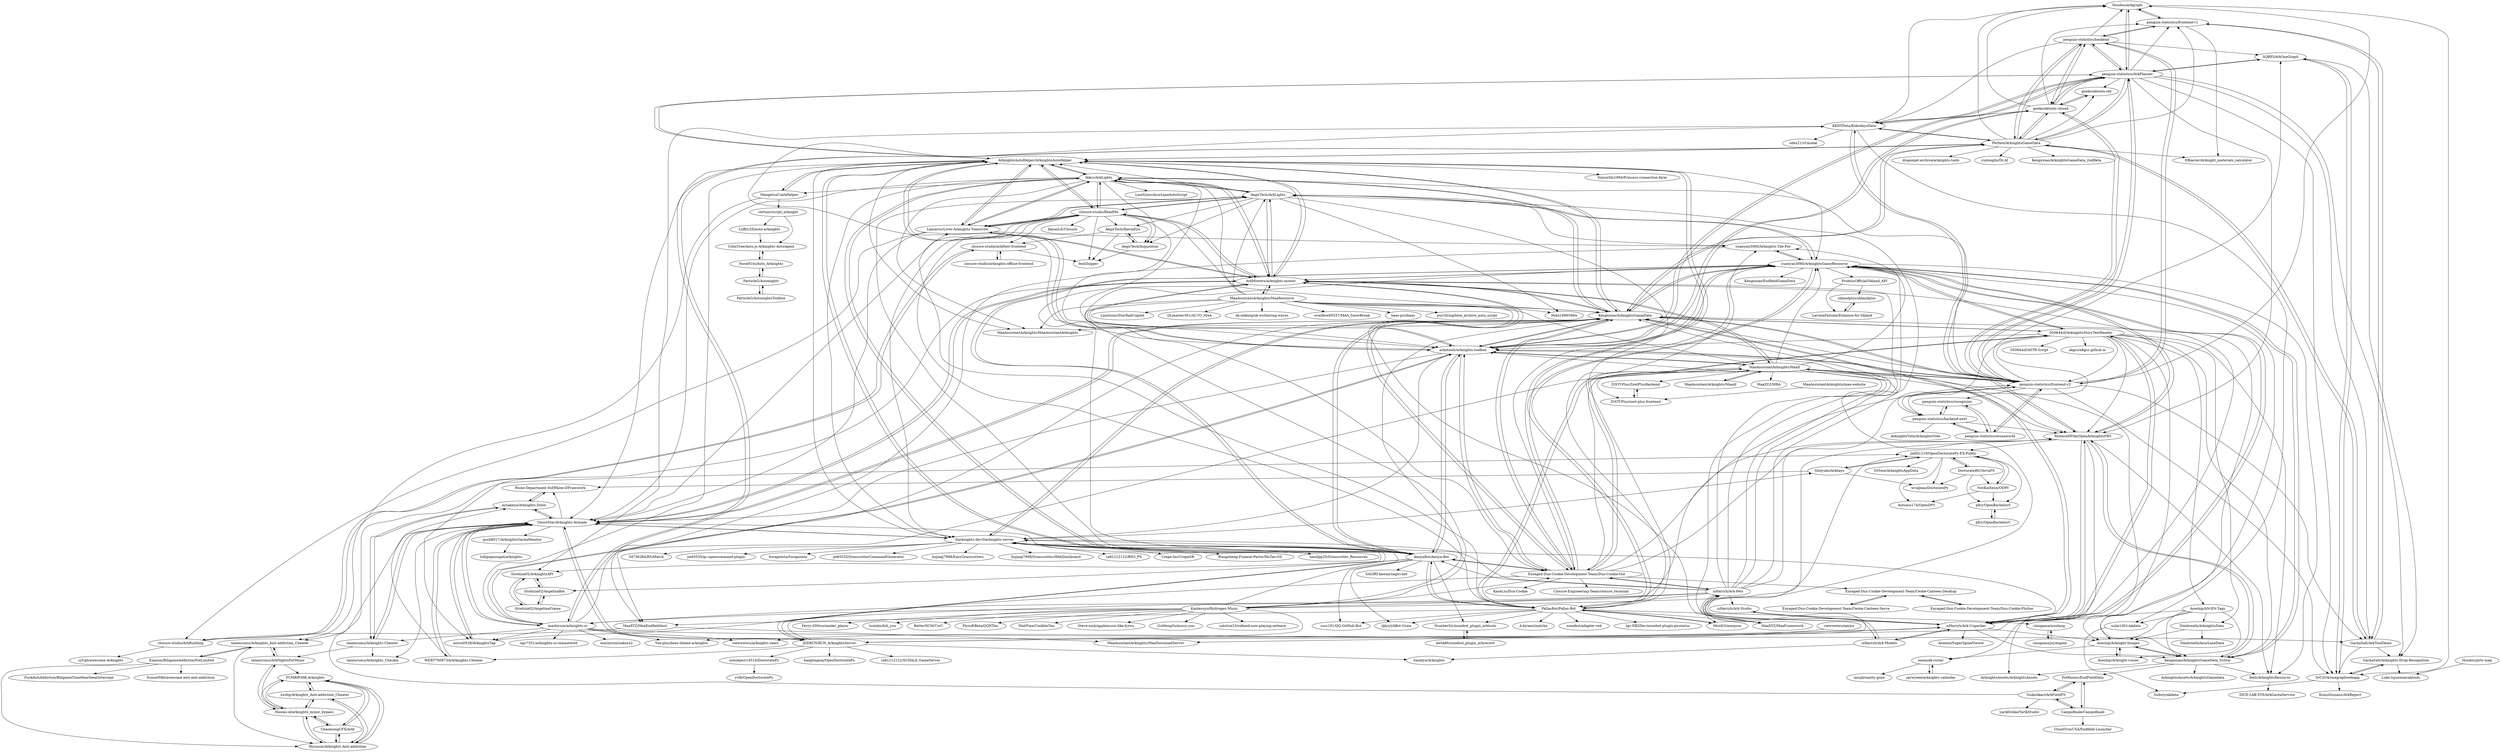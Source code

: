 digraph G {
"Houdou/arkgraph" -> "penguin-statistics/frontend-v1"
"Houdou/arkgraph" -> "penguin-statistics/ArkPlanner"
"Houdou/arkgraph" -> "SrC2O4/onegraphwebapp"
"tkkcc/ArkLights" -> "AegirTech/ArkLights"
"tkkcc/ArkLights" -> "closure-studio/ReadMe"
"tkkcc/ArkLights" -> "ArknightsAutoHelper/ArknightsAutoHelper"
"tkkcc/ArkLights" -> "Lancarus/Liver-Arknights-Tomorrow"
"tkkcc/ArkLights" -> "MaaAssistantArknights/MaaAssistantArknights" ["e"=1]
"tkkcc/ArkLights" -> "ArkMowers/arknights-mower"
"tkkcc/ArkLights" -> "AmiyaBot/Amiya-Bot"
"tkkcc/ArkLights" -> "GhostStar/Arknights-Armada"
"tkkcc/ArkLights" -> "Kengxxiao/ArknightsGameData"
"tkkcc/ArkLights" -> "AegirTech/Inquisition"
"tkkcc/ArkLights" -> "Darknights-dev/Darknights-server"
"tkkcc/ArkLights" -> "arkntools/arknights-toolbox"
"tkkcc/ArkLights" -> "yuanyan3060/ArknightsGameResource"
"tkkcc/ArkLights" -> "LmeSzinc/AzurLaneAutoScript" ["e"=1]
"tkkcc/ArkLights" -> "MangetsuC/arkHelper"
"guch8017/ArknightsGachaMonitor" -> "lollipopnougat/arknights"
"ArknightsAutoHelper/ArknightsAutoHelper" -> "arkntools/arknights-toolbox"
"ArknightsAutoHelper/ArknightsAutoHelper" -> "Kengxxiao/ArknightsGameData"
"ArknightsAutoHelper/ArknightsAutoHelper" -> "tkkcc/ArkLights"
"ArknightsAutoHelper/ArknightsAutoHelper" -> "ArkMowers/arknights-mower"
"ArknightsAutoHelper/ArknightsAutoHelper" -> "MangetsuC/arkHelper"
"ArknightsAutoHelper/ArknightsAutoHelper" -> "AmiyaBot/Amiya-Bot"
"ArknightsAutoHelper/ArknightsAutoHelper" -> "MaaAssistantArknights/MaaAssistantArknights" ["e"=1]
"ArknightsAutoHelper/ArknightsAutoHelper" -> "Perfare/ArknightsGameData"
"ArknightsAutoHelper/ArknightsAutoHelper" -> "Enraged-Dun-Cookie-Development-Team/Dun-Cookie-Vue"
"ArknightsAutoHelper/ArknightsAutoHelper" -> "penguin-statistics/ArkPlanner"
"ArknightsAutoHelper/ArknightsAutoHelper" -> "GhostStar/Arknights-Armada"
"ArknightsAutoHelper/ArknightsAutoHelper" -> "SimonShi1994/Princess-connection-farm" ["e"=1]
"ArknightsAutoHelper/ArknightsAutoHelper" -> "closure-studio/ReadMe"
"ArknightsAutoHelper/ArknightsAutoHelper" -> "Lancarus/Liver-Arknights-Tomorrow"
"ArknightsAutoHelper/ArknightsAutoHelper" -> "Darknights-dev/Darknights-server"
"Aceship/AN-EN-Tags" -> "Aceship/Arknight-Images"
"Aceship/AN-EN-Tags" -> "Kengxxiao/ArknightsGameData_YoStar"
"Aceship/AN-EN-Tags" -> "Dimbreath/ArknightsData"
"Aceship/AN-EN-Tags" -> "Aceship/Arknight-voices"
"Aceship/AN-EN-Tags" -> "neeia/ak-roster"
"Aceship/AN-EN-Tags" -> "xulai1001/akdata"
"arkntools/arknights-toolbox" -> "ArknightsAutoHelper/ArknightsAutoHelper"
"arkntools/arknights-toolbox" -> "Kengxxiao/ArknightsGameData"
"arkntools/arknights-toolbox" -> "yuanyan3060/ArknightsGameResource"
"arkntools/arknights-toolbox" -> "penguin-statistics/frontend-v2"
"arkntools/arknights-toolbox" -> "penguin-statistics/ArkPlanner"
"arkntools/arknights-toolbox" -> "mashirozx/arknights-ui"
"arkntools/arknights-toolbox" -> "MooncellWiki/OpenArknightsFBS"
"arkntools/arknights-toolbox" -> "AmiyaBot/Amiya-Bot"
"arkntools/arknights-toolbox" -> "ArkMowers/arknights-mower"
"arkntools/arknights-toolbox" -> "MaaAssistantArknights/MaaX"
"arkntools/arknights-toolbox" -> "gneko/aktools-closed"
"arkntools/arknights-toolbox" -> "Darknights-dev/Darknights-server"
"arkntools/arknights-toolbox" -> "KKDYData/KokodayoData"
"arkntools/arknights-toolbox" -> "GhostStar/Arknights-Armada"
"arkntools/arknights-toolbox" -> "Enraged-Dun-Cookie-Development-Team/Dun-Cookie-Vue"
"penguin-statistics/frontend-v2" -> "penguin-statistics/backend"
"penguin-statistics/frontend-v2" -> "penguin-statistics/backend-next"
"penguin-statistics/frontend-v2" -> "penguin-statistics/ecmaworld"
"penguin-statistics/frontend-v2" -> "penguin-statistics/recognizer"
"penguin-statistics/frontend-v2" -> "penguin-statistics/ArkPlanner"
"penguin-statistics/frontend-v2" -> "arkntools/arknights-toolbox"
"penguin-statistics/frontend-v2" -> "gneko/aktools-closed"
"penguin-statistics/frontend-v2" -> "KKDYData/KokodayoData"
"penguin-statistics/frontend-v2" -> "SQRPI/ArkOneGraph"
"penguin-statistics/frontend-v2" -> "SrC2O4/onegraphwebapp"
"penguin-statistics/frontend-v2" -> "MaaAssistantArknights/MaaX"
"penguin-statistics/frontend-v2" -> "Houdou/arkgraph"
"penguin-statistics/frontend-v2" -> "Kengxxiao/ArknightsGameData"
"penguin-statistics/frontend-v2" -> "ArknightsAutoHelper/ArknightsAutoHelper"
"penguin-statistics/frontend-v2" -> "GachaSalt/ArkToolDemo"
"mashirozx/arknights-ui" -> "ngc7331/arknights-ui-remastered"
"mashirozx/arknights-ui" -> "arkntools/arknights-toolbox"
"mashirozx/arknights-ui" -> "Yue-plus/hexo-theme-arknights" ["e"=1]
"mashirozx/arknights-ui" -> "GhostStar/Arknights-Armada"
"mashirozx/arknights-ui" -> "Perfare/ArknightsGameData"
"mashirozx/arknights-ui" -> "viewweiwu/arknights-react"
"mashirozx/arknights-ui" -> "ArknightsAutoHelper/ArknightsAutoHelper"
"mashirozx/arknights-ui" -> "Kengxxiao/ArknightsGameData"
"mashirozx/arknights-ui" -> "GachaSalt/ArkToolDemo"
"mashirozx/arknights-ui" -> "tanenrumu/Arknights-Cheater"
"mashirozx/arknights-ui" -> "aistra0528/ArknightsTap"
"mashirozx/arknights-ui" -> "mashirozx/sakura2" ["e"=1]
"gneko/aktools-old" -> "gneko/aktools-closed"
"penguin-statistics/ArkPlanner" -> "gneko/aktools-closed"
"penguin-statistics/ArkPlanner" -> "SQRPI/ArkOneGraph"
"penguin-statistics/ArkPlanner" -> "Perfare/ArknightsGameData"
"penguin-statistics/ArkPlanner" -> "SrC2O4/onegraphwebapp"
"penguin-statistics/ArkPlanner" -> "GachaSalt/ArkToolDemo"
"penguin-statistics/ArkPlanner" -> "Houdou/arkgraph"
"penguin-statistics/ArkPlanner" -> "penguin-statistics/backend"
"penguin-statistics/ArkPlanner" -> "penguin-statistics/frontend-v1"
"penguin-statistics/ArkPlanner" -> "penguin-statistics/frontend-v2"
"penguin-statistics/ArkPlanner" -> "KKDYData/KokodayoData"
"penguin-statistics/ArkPlanner" -> "arkntools/arknights-toolbox"
"penguin-statistics/ArkPlanner" -> "GachaSalt/Arknights-Drop-Recognition"
"penguin-statistics/ArkPlanner" -> "ArknightsAutoHelper/ArknightsAutoHelper"
"penguin-statistics/ArkPlanner" -> "MooncellWiki/OpenArknightsFBS"
"penguin-statistics/ArkPlanner" -> "gneko/aktools-old"
"ColinTree/Auto.js-Arknights-AutoAgent" -> "NoraH1to/Auto_Arknights"
"vertuer/script_arknight" -> "LuffyLSX/auto-arknights"
"vertuer/script_arknight" -> "ColinTree/Auto.js-Arknights-AutoAgent"
"Perfare/ArknightsGameData" -> "GachaSalt/ArkToolDemo"
"Perfare/ArknightsGameData" -> "penguin-statistics/ArkPlanner"
"Perfare/ArknightsGameData" -> "gneko/aktools-closed"
"Perfare/ArknightsGameData" -> "Kengxxiao/ArknightsGameData"
"Perfare/ArknightsGameData" -> "penguin-statistics/frontend-v1"
"Perfare/ArknightsGameData" -> "KKDYData/KokodayoData"
"Perfare/ArknightsGameData" -> "ArknightsAutoHelper/ArknightsAutoHelper"
"Perfare/ArknightsGameData" -> "penguin-statistics/backend"
"Perfare/ArknightsGameData" -> "gneko/aktools-old"
"Perfare/ArknightsGameData" -> "mashirozx/arknights-ui"
"Perfare/ArknightsGameData" -> "Kengxxiao/ArknightsGameData_2ndBeta"
"Perfare/ArknightsGameData" -> "Houdou/arkgraph"
"Perfare/ArknightsGameData" -> "dragonjet-archive/arknights-tools"
"Perfare/ArknightsGameData" -> "yudonglin/Dr.AI"
"Perfare/ArknightsGameData" -> "EBlaster/Arknight_materials_calculator"
"gneko/aktools-closed" -> "penguin-statistics/ArkPlanner"
"gneko/aktools-closed" -> "gneko/aktools-old"
"gneko/aktools-closed" -> "penguin-statistics/frontend-v1"
"gneko/aktools-closed" -> "penguin-statistics/backend"
"gneko/aktools-closed" -> "Perfare/ArknightsGameData"
"gneko/aktools-closed" -> "penguin-statistics/frontend-v2"
"gneko/aktools-closed" -> "Houdou/arkgraph"
"gneko/aktools-closed" -> "arkntools/arknights-toolbox"
"gneko/aktools-closed" -> "KKDYData/KokodayoData"
"penguin-statistics/frontend-v1" -> "penguin-statistics/backend"
"penguin-statistics/frontend-v1" -> "Houdou/arkgraph"
"penguin-statistics/frontend-v1" -> "EBlaster/Arknight_materials_calculator"
"penguin-statistics/frontend-v1" -> "GachaSalt/ArkToolDemo"
"penguin-statistics/backend" -> "penguin-statistics/frontend-v2"
"penguin-statistics/backend" -> "penguin-statistics/frontend-v1"
"penguin-statistics/backend" -> "penguin-statistics/ArkPlanner"
"penguin-statistics/backend" -> "gneko/aktools-closed"
"penguin-statistics/backend" -> "Houdou/arkgraph"
"penguin-statistics/backend" -> "Perfare/ArknightsGameData"
"penguin-statistics/backend" -> "SQRPI/ArkOneGraph"
"penguin-statistics/backend" -> "KKDYData/KokodayoData"
"KKDYData/KokodayoData" -> "odex21/vf-modal"
"KKDYData/KokodayoData" -> "Houdou/arkgraph"
"KKDYData/KokodayoData" -> "penguin-statistics/ArkPlanner"
"KKDYData/KokodayoData" -> "Strelizia02/ArknightsAPI"
"KKDYData/KokodayoData" -> "xulai1001/akdata"
"KKDYData/KokodayoData" -> "Perfare/ArknightsGameData"
"KKDYData/KokodayoData" -> "penguin-statistics/frontend-v2"
"NoraH1to/Auto_Arknights" -> "ColinTree/Auto.js-Arknights-AutoAgent"
"NoraH1to/Auto_Arknights" -> "ParticleG/Autonights"
"GachaSalt/ArkToolDemo" -> "GachaSalt/Arknights-Drop-Recognition"
"GachaSalt/ArkToolDemo" -> "SrC2O4/onegraphwebapp"
"GachaSalt/ArkToolDemo" -> "penguin-statistics/frontend-v1"
"GachaSalt/ArkToolDemo" -> "Perfare/ArknightsGameData"
"Kengxxiao/ArknightsGameData" -> "yuanyan3060/ArknightsGameResource"
"Kengxxiao/ArknightsGameData" -> "ArknightsAutoHelper/ArknightsAutoHelper"
"Kengxxiao/ArknightsGameData" -> "MooncellWiki/OpenArknightsFBS"
"Kengxxiao/ArknightsGameData" -> "Darknights-dev/Darknights-server"
"Kengxxiao/ArknightsGameData" -> "isHarryh/Ark-Unpacker"
"Kengxxiao/ArknightsGameData" -> "arkntools/arknights-toolbox"
"Kengxxiao/ArknightsGameData" -> "Kengxxiao/ArknightsGameData_YoStar"
"Kengxxiao/ArknightsGameData" -> "AmiyaBot/Amiya-Bot"
"Kengxxiao/ArknightsGameData" -> "050644zf/ArknightsStoryTextReader"
"Kengxxiao/ArknightsGameData" -> "Perfare/ArknightsGameData"
"Kengxxiao/ArknightsGameData" -> "Enraged-Dun-Cookie-Development-Team/Dun-Cookie-Vue"
"Kengxxiao/ArknightsGameData" -> "GhostStar/Arknights-Armada"
"Kengxxiao/ArknightsGameData" -> "ArkMowers/arknights-mower"
"Kengxxiao/ArknightsGameData" -> "MaaAssistantArknights/MaaAssistantArknights" ["e"=1]
"Kengxxiao/ArknightsGameData" -> "tkkcc/ArkLights"
"050644zf/ArknightsStoryTextReader" -> "Kengxxiao/ArknightsGameData_YoStar"
"050644zf/ArknightsStoryTextReader" -> "Kengxxiao/ArknightsGameData"
"050644zf/ArknightsStoryTextReader" -> "yuanyan3060/ArknightsGameResource"
"050644zf/ArknightsStoryTextReader" -> "MooncellWiki/OpenArknightsFBS"
"050644zf/ArknightsStoryTextReader" -> "Aceship/Arknight-Images"
"050644zf/ArknightsStoryTextReader" -> "Enraged-Dun-Cookie-Development-Team/Dun-Cookie-Vue"
"050644zf/ArknightsStoryTextReader" -> "isHarryh/Ark-Unpacker"
"050644zf/ArknightsStoryTextReader" -> "050644zf/ASTR-Script"
"050644zf/ArknightsStoryTextReader" -> "Dimbreath/ArknightsData"
"050644zf/ArknightsStoryTextReader" -> "arkntools/arknights-toolbox"
"050644zf/ArknightsStoryTextReader" -> "Aceship/AN-EN-Tags"
"050644zf/ArknightsStoryTextReader" -> "penguin-statistics/backend-next"
"050644zf/ArknightsStoryTextReader" -> "akgcc/akgcc.github.io"
"050644zf/ArknightsStoryTextReader" -> "penguin-statistics/frontend-v2"
"050644zf/ArknightsStoryTextReader" -> "fexli/ArknightsResource"
"GhostStar/Arknights-Armada" -> "aynakeya/Arknights-Dolos"
"GhostStar/Arknights-Armada" -> "tanenrumu/Arknights-Cheater"
"GhostStar/Arknights-Armada" -> "Darknights-dev/Darknights-server"
"GhostStar/Arknights-Armada" -> "WERT760873A/Arknights-Cheater"
"GhostStar/Arknights-Armada" -> "JDDKCN/KCN_ArknightsServer"
"GhostStar/Arknights-Armada" -> "Rhine-Department-0xf/Rhine-DFramwork"
"GhostStar/Arknights-Armada" -> "Kengxxiao/ArknightsGameData"
"GhostStar/Arknights-Armada" -> "tanenrumu/Arknights_Anti-addiction_Cheater"
"GhostStar/Arknights-Armada" -> "guch8017/ArknightsGachaMonitor"
"GhostStar/Arknights-Armada" -> "tanenrumu/Arknights_Checkin"
"GhostStar/Arknights-Armada" -> "aistra0528/ArknightsTap"
"GhostStar/Arknights-Armada" -> "mashirozx/arknights-ui"
"GhostStar/Arknights-Armada" -> "ArkMowers/arknights-mower"
"MistEO/meojson" -> "PallasBot/Pallas-Bot"
"viewweiwu/amiya" -> "viewweiwu/arknights-react"
"Lancarus/Liver-Arknights-Tomorrow" -> "tkkcc/ArkLights"
"Lancarus/Liver-Arknights-Tomorrow" -> "ArkMowers/arknights-mower"
"Lancarus/Liver-Arknights-Tomorrow" -> "AegirTech/ArkLights"
"Lancarus/Liver-Arknights-Tomorrow" -> "closure-studio/ArkBuilding"
"Lancarus/Liver-Arknights-Tomorrow" -> "closure-studio/ReadMe"
"Lancarus/Liver-Arknights-Tomorrow" -> "yuanyan3060/Arknights-Tile-Pos"
"Lancarus/Liver-Arknights-Tomorrow" -> "ArknightsAutoHelper/ArknightsAutoHelper"
"Lancarus/Liver-Arknights-Tomorrow" -> "GhostStar/Arknights-Armada"
"SQRPI/ArkOneGraph" -> "SrC2O4/onegraphwebapp"
"SQRPI/ArkOneGraph" -> "penguin-statistics/ArkPlanner"
"SQRPI/ArkOneGraph" -> "GachaSalt/Arknights-Drop-Recognition"
"Dimbreath/ArknightsData" -> "Dimbreath/AzurLaneData" ["e"=1]
"Dimbreath/ArknightsData" -> "Aceship/Arknight-Images"
"ParticleG/Autonights" -> "ParticleG/AutonightsToolbox"
"ParticleG/Autonights" -> "NoraH1to/Auto_Arknights"
"LuffyLSX/auto-arknights" -> "ColinTree/Auto.js-Arknights-AutoAgent"
"tanenrumu/Arknights-Cheater" -> "aynakeya/Arknights-Dolos"
"tanenrumu/Arknights-Cheater" -> "GhostStar/Arknights-Armada"
"tanenrumu/Arknights-Cheater" -> "tanenrumu/Arknights_Checkin"
"tanenrumu/Arknights-Cheater" -> "tanenrumu/ArkNightsForMinor"
"aistra0528/ArknightsTap" -> "GhostStar/Arknights-Armada"
"xulai1001/akdata" -> "Substy/akdata"
"MangetsuC/arkHelper" -> "ArknightsAutoHelper/ArknightsAutoHelper"
"MangetsuC/arkHelper" -> "tanenrumu/Arknights_Anti-addiction_Cheater"
"MangetsuC/arkHelper" -> "vertuer/script_arknight"
"ParticleG/AutonightsToolbox" -> "ParticleG/Autonights"
"xxzbg/Arknights_Anti-addiction_Cheater" -> "Hawaii-ol/arknights_minor_bypass"
"xxzbg/Arknights_Anti-addiction_Cheater" -> "fhyuncai/Arknights-Anti-addiction"
"xxzbg/Arknights_Anti-addiction_Cheater" -> "FCMRIP/HK-Arknights"
"GachaSalt/Arknights-Drop-Recognition" -> "Luke-lujunxian/aktools"
"GachaSalt/Arknights-Drop-Recognition" -> "SrC2O4/onegraphwebapp"
"Houdou/prts-map" -> "Luke-lujunxian/aktools"
"tanenrumu/Arknights_Anti-addiction_Cheater" -> "tanenrumu/ArkNightsForMinor"
"tanenrumu/Arknights_Anti-addiction_Cheater" -> "fhyuncai/Arknights-Anti-addiction"
"tanenrumu/Arknights_Anti-addiction_Cheater" -> "Enaium/BiligameAddictionNotLimited"
"SrC2O4/onegraphwebapp" -> "GachaSalt/Arknights-Drop-Recognition"
"SrC2O4/onegraphwebapp" -> "Substy/akdata"
"SrC2O4/onegraphwebapp" -> "SQRPI/ArkOneGraph"
"SrC2O4/onegraphwebapp" -> "KumoSiunaus/ArkReport"
"AmiyaBot/Amiya-Bot" -> "yuanyan3060/ArknightsGameResource"
"AmiyaBot/Amiya-Bot" -> "PallasBot/Pallas-Bot"
"AmiyaBot/Amiya-Bot" -> "Strelizia02/ArknightsAPI"
"AmiyaBot/Amiya-Bot" -> "Kengxxiao/ArknightsGameData"
"AmiyaBot/Amiya-Bot" -> "djkcyl/ABot-Graia" ["e"=1]
"AmiyaBot/Amiya-Bot" -> "ArknightsAutoHelper/ArknightsAutoHelper"
"AmiyaBot/Amiya-Bot" -> "Darknights-dev/Darknights-server"
"AmiyaBot/Amiya-Bot" -> "SAGIRI-kawaii/sagiri-bot" ["e"=1]
"AmiyaBot/Amiya-Bot" -> "Enraged-Dun-Cookie-Development-Team/Dun-Cookie-Vue"
"AmiyaBot/Amiya-Bot" -> "arkntools/arknights-toolbox"
"AmiyaBot/Amiya-Bot" -> "cscs181/QQ-GitHub-Bot" ["e"=1]
"AmiyaBot/Amiya-Bot" -> "NumberSir/nonebot_plugin_arktools"
"AmiyaBot/Amiya-Bot" -> "Strelizia02/AngelinaBot"
"AmiyaBot/Amiya-Bot" -> "GhostStar/Arknights-Armada"
"AmiyaBot/Amiya-Bot" -> "tkkcc/ArkLights"
"Enraged-Dun-Cookie-Development-Team/Dun-Cookie-Vue" -> "Kengxxiao/ArknightsGameData"
"Enraged-Dun-Cookie-Development-Team/Dun-Cookie-Vue" -> "050644zf/ArknightsStoryTextReader"
"Enraged-Dun-Cookie-Development-Team/Dun-Cookie-Vue" -> "yuanyan3060/ArknightsGameResource"
"Enraged-Dun-Cookie-Development-Team/Dun-Cookie-Vue" -> "ArkMowers/arknights-mower"
"Enraged-Dun-Cookie-Development-Team/Dun-Cookie-Vue" -> "AmiyaBot/Amiya-Bot"
"Enraged-Dun-Cookie-Development-Team/Dun-Cookie-Vue" -> "KazeLiu/Dun-Cookie"
"Enraged-Dun-Cookie-Development-Team/Dun-Cookie-Vue" -> "ArknightsAutoHelper/ArknightsAutoHelper"
"Enraged-Dun-Cookie-Development-Team/Dun-Cookie-Vue" -> "Closure-Engineering-Team/closure_terminal"
"Enraged-Dun-Cookie-Development-Team/Dun-Cookie-Vue" -> "arkntools/arknights-toolbox"
"Enraged-Dun-Cookie-Development-Team/Dun-Cookie-Vue" -> "isHarryh/Ark-Pets"
"Enraged-Dun-Cookie-Development-Team/Dun-Cookie-Vue" -> "MooncellWiki/OpenArknightsFBS"
"Enraged-Dun-Cookie-Development-Team/Dun-Cookie-Vue" -> "penguin-statistics/frontend-v2"
"Enraged-Dun-Cookie-Development-Team/Dun-Cookie-Vue" -> "aistra0528/ArknightsTap"
"Enraged-Dun-Cookie-Development-Team/Dun-Cookie-Vue" -> "MaaAssistantArknights/MaaX"
"Enraged-Dun-Cookie-Development-Team/Dun-Cookie-Vue" -> "Enraged-Dun-Cookie-Development-Team/Ceobe-Canteen-Desktop"
"WERT760873A/Arknights-Cheater" -> "GhostStar/Arknights-Armada"
"WERT760873A/Arknights-Cheater" -> "aynakeya/Arknights-Dolos"
"Darknights-dev/Darknights-server" -> "GhostStar/Arknights-Armada"
"Darknights-dev/Darknights-server" -> "Kengxxiao/ArknightsGameData"
"Darknights-dev/Darknights-server" -> "Crepe-Inc/CrepeSR" ["e"=1]
"Darknights-dev/Darknights-server" -> "JDDKCN/KCN_ArknightsServer"
"Darknights-dev/Darknights-server" -> "Wangsheng-Funeral-Parlor/HuTao-GS" ["e"=1]
"Darknights-dev/Darknights-server" -> "tamilpp25/Grasscutter_Resources" ["e"=1]
"Darknights-dev/Darknights-server" -> "34736384/RSAPatch" ["e"=1]
"Darknights-dev/Darknights-server" -> "Shiiyuko/Arkdays"
"Darknights-dev/Darknights-server" -> "jie65535/gc-opencommand-plugin" ["e"=1]
"Darknights-dev/Darknights-server" -> "Sorapointa/Sorapointa" ["e"=1]
"Darknights-dev/Darknights-server" -> "jie65535/GrasscutterCommandGenerator" ["e"=1]
"Darknights-dev/Darknights-server" -> "liujiaqi7998/EasyGrasscutters" ["e"=1]
"Darknights-dev/Darknights-server" -> "AmiyaBot/Amiya-Bot"
"Darknights-dev/Darknights-server" -> "liujiaqi7998/GrasscuttersWebDashboard" ["e"=1]
"Darknights-dev/Darknights-server" -> "rafi1212122/BH3_PS" ["e"=1]
"Strelizia02/ArknightsAPI" -> "Strelizia02/AngelinaFrame"
"Strelizia02/ArknightsAPI" -> "Strelizia02/AngelinaBot"
"jaywyeee/arknights-calendar" -> "neeia/ak-roster"
"aynakeya/Arknights-Dolos" -> "Rhine-Department-0xf/Rhine-DFramwork"
"aynakeya/Arknights-Dolos" -> "tanenrumu/Arknights-Cheater"
"aynakeya/Arknights-Dolos" -> "GhostStar/Arknights-Armada"
"penguin-statistics/recognizer" -> "penguin-statistics/ecmaworld"
"penguin-statistics/recognizer" -> "penguin-statistics/backend-next"
"Rhine-Department-0xf/Rhine-DFramwork" -> "aynakeya/Arknights-Dolos"
"closure-studio/arknights-offline-frontend" -> "closure-studio/arkHost-frontend"
"Enaium/BiligameAddictionNotLimited" -> "tanenrumu/Arknights_Anti-addiction_Cheater"
"Enaium/BiligameAddictionNotLimited" -> "SunsetMkt/awesome-anti-anti-addiction"
"Enaium/BiligameAddictionNotLimited" -> "FuckAntiAddiction/BiligameTimeHeartbeatIntercept"
"Enaium/BiligameAddictionNotLimited" -> "fhyuncai/Arknights-Anti-addiction"
"tanenrumu/ArkNightsForMinor" -> "tanenrumu/Arknights_Anti-addiction_Cheater"
"tanenrumu/ArkNightsForMinor" -> "Hawaii-ol/arknights_minor_bypass"
"tanenrumu/ArkNightsForMinor" -> "FCMRIP/HK-Arknights"
"fhyuncai/Arknights-Anti-addiction" -> "Hawaii-ol/arknights_minor_bypass"
"fhyuncai/Arknights-Anti-addiction" -> "FCMRIP/HK-Arknights"
"fhyuncai/Arknights-Anti-addiction" -> "xxzbg/Arknights_Anti-addiction_Cheater"
"fhyuncai/Arknights-Anti-addiction" -> "ChaomengCFX/Arkf"
"AegirTech/Inquisition" -> "AegirTech/IberiaEye"
"AegirTech/Inquisition" -> "fexli/logger"
"PallasBot/Pallas-Bot" -> "AmiyaBot/Amiya-Bot"
"PallasBot/Pallas-Bot" -> "cinogama/woolang"
"PallasBot/Pallas-Bot" -> "MistEO/meojson"
"PallasBot/Pallas-Bot" -> "yuanyan3060/ArknightsGameResource"
"PallasBot/Pallas-Bot" -> "yuanyan3060/Arknights-Tile-Pos"
"PallasBot/Pallas-Bot" -> "MaaAssistantArknights/MaaX"
"PallasBot/Pallas-Bot" -> "NumberSir/nonebot_plugin_arktools"
"PallasBot/Pallas-Bot" -> "lgc-NB2Dev/nonebot-plugin-picstatus" ["e"=1]
"PallasBot/Pallas-Bot" -> "cscs181/QQ-GitHub-Bot" ["e"=1]
"PallasBot/Pallas-Bot" -> "A-kirami/matcha" ["e"=1]
"PallasBot/Pallas-Bot" -> "Lancarus/Liver-Arknights-Tomorrow"
"PallasBot/Pallas-Bot" -> "nonebot/adapter-red" ["e"=1]
"PallasBot/Pallas-Bot" -> "djkcyl/ABot-Graia" ["e"=1]
"PallasBot/Pallas-Bot" -> "MaaXYZ/MaaFramework" ["e"=1]
"PallasBot/Pallas-Bot" -> "MaaXYZ/MeaEndfieldAsst"
"MaaAssistantArknights/MaaX" -> "MaaAssistantArknights/MaaAI"
"MaaAssistantArknights/MaaX" -> "ZOOT-Plus/zoot-plus-frontend"
"MaaAssistantArknights/MaaX" -> "PallasBot/Pallas-Bot"
"MaaAssistantArknights/MaaX" -> "yuanyan3060/ArknightsGameResource"
"MaaAssistantArknights/MaaX" -> "ArkMowers/arknights-mower"
"MaaAssistantArknights/MaaX" -> "arkntools/arknights-toolbox"
"MaaAssistantArknights/MaaX" -> "yuanyan3060/Arknights-Tile-Pos"
"MaaAssistantArknights/MaaX" -> "ZOOT-Plus/ZootPlusBackend"
"MaaAssistantArknights/MaaX" -> "MooncellWiki/OpenArknightsFBS"
"MaaAssistantArknights/MaaX" -> "MaaXYZ/MBA" ["e"=1]
"MaaAssistantArknights/MaaX" -> "penguin-statistics/frontend-v2"
"MaaAssistantArknights/MaaX" -> "MaaAssistantArknights/MaaDownloadServer"
"MaaAssistantArknights/MaaX" -> "MaaXYZ/MeaEndfieldAsst"
"MaaAssistantArknights/MaaX" -> "MistEO/meojson"
"MaaAssistantArknights/MaaX" -> "MaaXYZ/MaaFramework" ["e"=1]
"penguin-statistics/backend-next" -> "penguin-statistics/ecmaworld"
"penguin-statistics/backend-next" -> "penguin-statistics/recognizer"
"penguin-statistics/backend-next" -> "penguin-statistics/frontend-v2"
"penguin-statistics/backend-next" -> "MooncellWiki/OpenArknightsFBS"
"penguin-statistics/backend-next" -> "ArknightsVote/ArknightsVote"
"yuanyan3060/ArknightsGameResource" -> "MooncellWiki/OpenArknightsFBS"
"yuanyan3060/ArknightsGameResource" -> "Kengxxiao/ArknightsGameData"
"yuanyan3060/ArknightsGameResource" -> "AmiyaBot/Amiya-Bot"
"yuanyan3060/ArknightsGameResource" -> "isHarryh/Ark-Unpacker"
"yuanyan3060/ArknightsGameResource" -> "Kengxxiao/ArknightsGameData_YoStar"
"yuanyan3060/ArknightsGameResource" -> "yuanyan3060/Arknights-Tile-Pos"
"yuanyan3060/ArknightsGameResource" -> "Kengxxiao/EndfieldGameData"
"yuanyan3060/ArknightsGameResource" -> "arkntools/arknights-toolbox"
"yuanyan3060/ArknightsGameResource" -> "ArkMowers/arknights-mower"
"yuanyan3060/ArknightsGameResource" -> "050644zf/ArknightsStoryTextReader"
"yuanyan3060/ArknightsGameResource" -> "Aceship/Arknight-Images"
"yuanyan3060/ArknightsGameResource" -> "ProbiusOfficial/Skland_API"
"yuanyan3060/ArknightsGameResource" -> "fexli/ArknightsResource"
"yuanyan3060/ArknightsGameResource" -> "AegirTech/ArkLights"
"yuanyan3060/ArknightsGameResource" -> "PallasBot/Pallas-Bot"
"NumberSir/nonebot_plugin_arktools" -> "kwtk86/nonebot_plugin_arkrecord"
"MaaAssistantArknights/maa-website" -> "ZOOT-Plus/zoot-plus-frontend"
"ArkMowers/arknights-mower" -> "AegirTech/ArkLights"
"ArkMowers/arknights-mower" -> "ArknightsAutoHelper/ArknightsAutoHelper"
"ArkMowers/arknights-mower" -> "yuanyan3060/ArknightsGameResource"
"ArkMowers/arknights-mower" -> "tkkcc/ArkLights"
"ArkMowers/arknights-mower" -> "Lancarus/Liver-Arknights-Tomorrow"
"ArkMowers/arknights-mower" -> "MaaAssistantArknights/MaaX"
"ArkMowers/arknights-mower" -> "Enraged-Dun-Cookie-Development-Team/Dun-Cookie-Vue"
"ArkMowers/arknights-mower" -> "Kengxxiao/ArknightsGameData"
"ArkMowers/arknights-mower" -> "arkntools/arknights-toolbox"
"ArkMowers/arknights-mower" -> "closure-studio/ReadMe"
"ArkMowers/arknights-mower" -> "GhostStar/Arknights-Armada"
"ArkMowers/arknights-mower" -> "aistra0528/ArknightsTap"
"ArkMowers/arknights-mower" -> "MaaAssistantArknights/MaaResource"
"ArkMowers/arknights-mower" -> "AmiyaBot/Amiya-Bot"
"ArkMowers/arknights-mower" -> "isHarryh/Ark-Unpacker"
"closure-studio/arkHost-frontend" -> "closure-studio/arknights-offline-frontend"
"closure-studio/arkHost-frontend" -> "closure-studio/ArkBuilding"
"closure-studio/arkHost-frontend" -> "fexli/logger"
"Strelizia02/AngelinaFrame" -> "Strelizia02/AngelinaBot"
"Strelizia02/AngelinaFrame" -> "Strelizia02/ArknightsAPI"
"Strelizia02/AngelinaBot" -> "Strelizia02/AngelinaFrame"
"Strelizia02/AngelinaBot" -> "Strelizia02/ArknightsAPI"
"MaaXYZ/MeaEndfieldAsst" -> "MaaAssistantArknights/MaaDownloadServer"
"MaaXYZ/MeaEndfieldAsst" -> "closure-studio/ArkBuilding"
"Enraged-Dun-Cookie-Development-Team/Ceobe-Canteen-Serve" -> "Enraged-Dun-Cookie-Development-Team/Ceobe-Canteen-Desktop"
"yuanyan3060/Arknights-Tile-Pos" -> "yuanyan3060/ArknightsGameResource"
"yuanyan3060/Arknights-Tile-Pos" -> "MaaXYZ/MeaEndfieldAsst"
"Enraged-Dun-Cookie-Development-Team/Dun-Cookie-Flutter" -> "Enraged-Dun-Cookie-Development-Team/Ceobe-Canteen-Desktop"
"FCMRIP/HK-Arknights" -> "fhyuncai/Arknights-Anti-addiction"
"FCMRIP/HK-Arknights" -> "ChaomengCFX/Arkf"
"FCMRIP/HK-Arknights" -> "Hawaii-ol/arknights_minor_bypass"
"FCMRIP/HK-Arknights" -> "xxzbg/Arknights_Anti-addiction_Cheater"
"penguin-statistics/ecmaworld" -> "penguin-statistics/recognizer"
"penguin-statistics/ecmaworld" -> "penguin-statistics/backend-next"
"penguin-statistics/ecmaworld" -> "penguin-statistics/frontend-v2"
"ChaomengCFX/Arkf" -> "FCMRIP/HK-Arknights"
"ChaomengCFX/Arkf" -> "Hawaii-ol/arknights_minor_bypass"
"ChaomengCFX/Arkf" -> "fhyuncai/Arknights-Anti-addiction"
"closure-studio/ArkBuilding" -> "closure-studio/arkHost-frontend"
"closure-studio/ArkBuilding" -> "cyf-gh/awesome-Arknights"
"Hawaii-ol/arknights_minor_bypass" -> "fhyuncai/Arknights-Anti-addiction"
"Hawaii-ol/arknights_minor_bypass" -> "xxzbg/Arknights_Anti-addiction_Cheater"
"Hawaii-ol/arknights_minor_bypass" -> "ChaomengCFX/Arkf"
"Hawaii-ol/arknights_minor_bypass" -> "FCMRIP/HK-Arknights"
"Hawaii-ol/arknights_minor_bypass" -> "tanenrumu/ArkNightsForMinor"
"isHarryh/Ark-Pets" -> "isHarryh/Ark-Models"
"isHarryh/Ark-Pets" -> "isHarryh/Ark-Unpacker"
"isHarryh/Ark-Pets" -> "AmiyaBot/Amiya-Bot"
"isHarryh/Ark-Pets" -> "Enraged-Dun-Cookie-Development-Team/Dun-Cookie-Vue"
"isHarryh/Ark-Pets" -> "yuanyan3060/ArknightsGameResource"
"isHarryh/Ark-Pets" -> "Kengxxiao/ArknightsGameData"
"isHarryh/Ark-Pets" -> "arkntools/arknights-toolbox"
"isHarryh/Ark-Pets" -> "AegirTech/ArkLights"
"isHarryh/Ark-Pets" -> "PallasBot/Pallas-Bot"
"isHarryh/Ark-Pets" -> "050644zf/ArknightsStoryTextReader"
"isHarryh/Ark-Pets" -> "isHarryh/Ark-Studio"
"isHarryh/Ark-Pets" -> "ArkMowers/arknights-mower"
"isHarryh/Ark-Pets" -> "mashirozx/arknights-ui"
"isHarryh/Ark-Pets" -> "Darknights-dev/Darknights-server"
"isHarryh/Ark-Pets" -> "Kaidesuyo/Hydrogen-Music"
"Kaidesuyo/Hydrogen-Music" -> "Yue-plus/hexo-theme-arknights" ["e"=1]
"Kaidesuyo/Hydrogen-Music" -> "Steve-xmh/applemusic-like-lyrics" ["e"=1]
"Kaidesuyo/Hydrogen-Music" -> "GuMengYu/music-you" ["e"=1]
"Kaidesuyo/Hydrogen-Music" -> "solstice23/refined-now-playing-netease" ["e"=1]
"Kaidesuyo/Hydrogen-Music" -> "Ferry-200/coriander_player" ["e"=1]
"Kaidesuyo/Hydrogen-Music" -> "Kengxxiao/ArknightsGameData"
"Kaidesuyo/Hydrogen-Music" -> "lucinhu/bili_you" ["e"=1]
"Kaidesuyo/Hydrogen-Music" -> "mashirozx/arknights-ui"
"Kaidesuyo/Hydrogen-Music" -> "BetterNCM/UwU" ["e"=1]
"Kaidesuyo/Hydrogen-Music" -> "FlysoftBeta/QQNTim" ["e"=1]
"Kaidesuyo/Hydrogen-Music" -> "yuanyan3060/ArknightsGameResource"
"Kaidesuyo/Hydrogen-Music" -> "Enraged-Dun-Cookie-Development-Team/Dun-Cookie-Vue"
"Kaidesuyo/Hydrogen-Music" -> "Darknights-dev/Darknights-server"
"Kaidesuyo/Hydrogen-Music" -> "MooncellWiki/OpenArknightsFBS"
"Kaidesuyo/Hydrogen-Music" -> "WaitFme/CoolbbsYou" ["e"=1]
"isHarryh/Ark-Unpacker" -> "isHarryh/Ark-Studio"
"isHarryh/Ark-Unpacker" -> "MooncellWiki/OpenArknightsFBS"
"isHarryh/Ark-Unpacker" -> "yuanyan3060/ArknightsGameResource"
"isHarryh/Ark-Unpacker" -> "isHarryh/Ark-Models"
"isHarryh/Ark-Unpacker" -> "Kengxxiao/ArknightsGameData"
"isHarryh/Ark-Unpacker" -> "isHarryh/Ark-Pets"
"isHarryh/Ark-Unpacker" -> "Aloento/SuperSpineViewer" ["e"=1]
"isHarryh/Ark-Unpacker" -> "JDDKCN/KCN_ArknightsServer"
"isHarryh/Ark-Unpacker" -> "Kengxxiao/ArknightsGameData_YoStar"
"isHarryh/Ark-Unpacker" -> "050644zf/ArknightsStoryTextReader"
"isHarryh/Ark-Unpacker" -> "Darknights-dev/Darknights-server"
"isHarryh/Ark-Unpacker" -> "Aceship/Arknight-Images"
"closure-studio/ReadMe" -> "tkkcc/ArkLights"
"closure-studio/ReadMe" -> "AegirTech/ArkLights"
"closure-studio/ReadMe" -> "AegirTech/Inquisition"
"closure-studio/ReadMe" -> "Lancarus/Liver-Arknights-Tomorrow"
"closure-studio/ReadMe" -> "ArkMowers/arknights-mower"
"closure-studio/ReadMe" -> "heyanLE/Closure"
"closure-studio/ReadMe" -> "ArknightsAutoHelper/ArknightsAutoHelper"
"closure-studio/ReadMe" -> "AegirTech/IberiaEye"
"closure-studio/ReadMe" -> "PallasBot/Pallas-Bot"
"closure-studio/ReadMe" -> "closure-studio/arkHost-frontend"
"closure-studio/ReadMe" -> "GhostStar/Arknights-Armada"
"closure-studio/ReadMe" -> "Darknights-dev/Darknights-server"
"closure-studio/ReadMe" -> "fexli/logger"
"closure-studio/ReadMe" -> "Kengxxiao/ArknightsGameData"
"closure-studio/ReadMe" -> "arkntools/arknights-toolbox"
"Shiiyuko/Arkdays" -> "wvaljean/DoctoratePy"
"Shiiyuko/Arkdays" -> "Rhine-Department-0xf/Rhine-DFramwork"
"Shiiyuko/Arkdays" -> "jiellll1219/OpenDoctoratePy-EX-Public"
"isHarryh/Ark-Models" -> "isHarryh/Ark-Unpacker"
"isHarryh/Ark-Models" -> "isHarryh/Ark-Pets"
"isHarryh/Ark-Models" -> "Saukiya/Arknights"
"Aceship/Arknight-Images" -> "Aceship/Arknight-voices"
"Aceship/Arknight-Images" -> "neeia/ak-roster"
"Aceship/Arknight-Images" -> "Kengxxiao/ArknightsGameData_YoStar"
"neeia/ak-roster" -> "iansjk/sanity-gone"
"neeia/ak-roster" -> "jaywyeee/arknights-calendar"
"ZOOT-Plus/zoot-plus-frontend" -> "ZOOT-Plus/ZootPlusBackend"
"ZOOT-Plus/ZootPlusBackend" -> "ZOOT-Plus/zoot-plus-frontend"
"cinogama/joyengine" -> "cinogama/woolang"
"JDDKCN/KCN_ArknightsServer" -> "jiellll1219/OpenDoctoratePy-EX-Public"
"JDDKCN/KCN_ArknightsServer" -> "GhostStar/Arknights-Armada"
"JDDKCN/KCN_ArknightsServer" -> "Darknights-dev/Darknights-server"
"JDDKCN/KCN_ArknightsServer" -> "WERT760873A/Arknights-Cheater"
"JDDKCN/KCN_ArknightsServer" -> "MooncellWiki/OpenArknightsFBS"
"JDDKCN/KCN_ArknightsServer" -> "nonobject14514/DoctoratePy"
"JDDKCN/KCN_ArknightsServer" -> "rafi1212122/SCHALE.GameServer" ["e"=1]
"JDDKCN/KCN_ArknightsServer" -> "isHarryh/Ark-Unpacker"
"JDDKCN/KCN_ArknightsServer" -> "Saukiya/Arknights"
"JDDKCN/KCN_ArknightsServer" -> "baiqilingnai/OpenDoctoratePy"
"kwtk86/nonebot_plugin_arkrecord" -> "NumberSir/nonebot_plugin_arktools"
"AegirTech/IberiaEye" -> "AegirTech/Inquisition"
"AegirTech/IberiaEye" -> "fexli/logger"
"AegirTech/IberiaEye" -> "closure-studio/arkHost-frontend"
"nonobject14514/DoctoratePy" -> "yvlb/OpenDoctoratePy"
"cinogama/woolang" -> "cinogama/joyengine"
"Aceship/Arknight-voices" -> "Aceship/Arknight-Images"
"AegirTech/ArkLights" -> "tkkcc/ArkLights"
"AegirTech/ArkLights" -> "ArkMowers/arknights-mower"
"AegirTech/ArkLights" -> "AegirTech/Inquisition"
"AegirTech/ArkLights" -> "closure-studio/ReadMe"
"AegirTech/ArkLights" -> "yuanyan3060/ArknightsGameResource"
"AegirTech/ArkLights" -> "Lancarus/Liver-Arknights-Tomorrow"
"AegirTech/ArkLights" -> "AegirTech/IberiaEye"
"AegirTech/ArkLights" -> "yuanyan3060/Arknights-Tile-Pos"
"AegirTech/ArkLights" -> "ArknightsAutoHelper/ArknightsAutoHelper"
"AegirTech/ArkLights" -> "MAA1999/M9A" ["e"=1]
"AegirTech/ArkLights" -> "AmiyaBot/Amiya-Bot"
"AegirTech/ArkLights" -> "PallasBot/Pallas-Bot"
"MooncellWiki/OpenArknightsFBS" -> "Kengxxiao/ArknightsGameData_YoStar"
"MooncellWiki/OpenArknightsFBS" -> "yuanyan3060/ArknightsGameResource"
"MooncellWiki/OpenArknightsFBS" -> "isHarryh/Ark-Unpacker"
"MooncellWiki/OpenArknightsFBS" -> "Kengxxiao/ArknightsGameData"
"MooncellWiki/OpenArknightsFBS" -> "jiellll1219/OpenDoctoratePy-EX-Public"
"MooncellWiki/OpenArknightsFBS" -> "fexli/ArknightsResource"
"MooncellWiki/OpenArknightsFBS" -> "ArknightsAssets/ArknightsAssets"
"MaaAssistantArknights/MaaAI" -> "MaaAssistantArknights/MaaX"
"ProbiusOfficial/Skland_API" -> "sklandplus/sklandplus"
"ProbiusOfficial/Skland_API" -> "LaviniaFalcone/Enhance-for-Skland"
"Enraged-Dun-Cookie-Development-Team/Ceobe-Canteen-Desktop" -> "Enraged-Dun-Cookie-Development-Team/Dun-Cookie-Flutter"
"Enraged-Dun-Cookie-Development-Team/Ceobe-Canteen-Desktop" -> "Enraged-Dun-Cookie-Development-Team/Ceobe-Canteen-Serve"
"LaviniaFalcone/Enhance-for-Skland" -> "sklandplus/sklandplus"
"fexli/ArknightsResource" -> "DICE-LAB-SYX/ArkGachaService" ["e"=1]
"sklandplus/sklandplus" -> "LaviniaFalcone/Enhance-for-Skland"
"MaaAssistantArknights/MaaResource" -> "MaaAssistantArknights/MaaAssistantArknights" ["e"=1]
"MaaAssistantArknights/MaaResource" -> "ArkMowers/arknights-mower"
"MaaAssistantArknights/MaaResource" -> "MaaXYZ/MaaFramework" ["e"=1]
"MaaAssistantArknights/MaaResource" -> "MAA1999/M9A" ["e"=1]
"MaaAssistantArknights/MaaResource" -> "MaaAssistantArknights/MaaX"
"MaaAssistantArknights/MaaResource" -> "LmeSzinc/StarRailCopilot" ["e"=1]
"MaaAssistantArknights/MaaResource" -> "AegirTech/ArkLights"
"MaaAssistantArknights/MaaResource" -> "Kengxxiao/ArknightsGameData"
"MaaAssistantArknights/MaaResource" -> "DLmaster361/AUTO_MAA" ["e"=1]
"MaaAssistantArknights/MaaResource" -> "ok-oldking/ok-wuthering-waves" ["e"=1]
"MaaAssistantArknights/MaaResource" -> "tkkcc/ArkLights"
"MaaAssistantArknights/MaaResource" -> "overflow65537/MAA_SnowBreak" ["e"=1]
"MaaAssistantArknights/MaaResource" -> "baas-pro/baas" ["e"=1]
"MaaAssistantArknights/MaaResource" -> "Enraged-Dun-Cookie-Development-Team/Dun-Cookie-Vue"
"MaaAssistantArknights/MaaResource" -> "pur1fying/blue_archive_auto_script" ["e"=1]
"Kengxxiao/ArknightsGameData_YoStar" -> "MooncellWiki/OpenArknightsFBS"
"Kengxxiao/ArknightsGameData_YoStar" -> "ArknightsAssets/ArknightsGamedata"
"Kengxxiao/ArknightsGameData_YoStar" -> "ArknightsAssets/ArknightsAssets"
"Kengxxiao/ArknightsGameData_YoStar" -> "yuanyan3060/ArknightsGameResource"
"Kengxxiao/ArknightsGameData_YoStar" -> "Aceship/Arknight-Images"
"Kengxxiao/ArknightsGameData_YoStar" -> "PotRooms/EndFieldData"
"Kengxxiao/ArknightsGameData_YoStar" -> "fexli/ArknightsResource"
"jiellll1219/OpenDoctoratePy-EX-Public" -> "DoctorateRS/TerraPS"
"jiellll1219/OpenDoctoratePy-EX-Public" -> "NotKaiSenn/ODPY"
"jiellll1219/OpenDoctoratePy-EX-Public" -> "pfyy/OpenBachelorS"
"jiellll1219/OpenDoctoratePy-EX-Public" -> "Autumn174/OpenDPY"
"jiellll1219/OpenDoctoratePy-EX-Public" -> "wvaljean/DoctoratePy"
"jiellll1219/OpenDoctoratePy-EX-Public" -> "555me/ArknightsAppData"
"jiellll1219/OpenDoctoratePy-EX-Public" -> "Shiiyuko/Arkdays"
"DoctorateRS/TerraPS" -> "jiellll1219/OpenDoctoratePy-EX-Public"
"DoctorateRS/TerraPS" -> "wvaljean/DoctoratePy"
"DoctorateRS/TerraPS" -> "pfyy/OpenBachelorS"
"DoctorateRS/TerraPS" -> "NotKaiSenn/ODPY"
"NotKaiSenn/ODPY" -> "pfyy/OpenBachelorS"
"NotKaiSenn/ODPY" -> "Autumn174/OpenDPY"
"NotKaiSenn/ODPY" -> "jiellll1219/OpenDoctoratePy-EX-Public"
"isHarryh/Ark-Studio" -> "isHarryh/Ark-Unpacker"
"PotRooms/EndFieldData" -> "SuikoAkari/ArkFieldPS"
"PotRooms/EndFieldData" -> "Campofinale/Campofinale"
"Campofinale/Campofinale" -> "SuikoAkari/ArkFieldPS"
"Campofinale/Campofinale" -> "PotRooms/EndFieldData"
"Campofinale/Campofinale" -> "CloudTronUSA/Endfield-Launcher"
"SuikoAkari/ArkFieldPS" -> "Campofinale/Campofinale"
"SuikoAkari/ArkFieldPS" -> "PotRooms/EndFieldData"
"SuikoAkari/ArkFieldPS" -> "jiellll1219/OpenDoctoratePy-EX-Public"
"SuikoAkari/ArkFieldPS" -> "yarik0chka/YarikStudio" ["e"=1]
"pfyy/OpenBachelorS" -> "pfyy/OpenBachelorC"
"pfyy/OpenBachelorC" -> "pfyy/OpenBachelorS"
"Houdou/arkgraph" ["l"="-55.119,-18.336"]
"penguin-statistics/frontend-v1" ["l"="-55.12,-18.323"]
"penguin-statistics/ArkPlanner" ["l"="-55.109,-18.355"]
"SrC2O4/onegraphwebapp" ["l"="-55.136,-18.325"]
"tkkcc/ArkLights" ["l"="-55.031,-18.438"]
"AegirTech/ArkLights" ["l"="-55.062,-18.452"]
"closure-studio/ReadMe" ["l"="-55.029,-18.463"]
"ArknightsAutoHelper/ArknightsAutoHelper" ["l"="-55.056,-18.406"]
"Lancarus/Liver-Arknights-Tomorrow" ["l"="-55.049,-18.461"]
"MaaAssistantArknights/MaaAssistantArknights" ["l"="-54.698,-19.075"]
"ArkMowers/arknights-mower" ["l"="-55.055,-18.43"]
"AmiyaBot/Amiya-Bot" ["l"="-55.073,-18.424"]
"GhostStar/Arknights-Armada" ["l"="-54.992,-18.409"]
"Kengxxiao/ArknightsGameData" ["l"="-55.051,-18.386"]
"AegirTech/Inquisition" ["l"="-55.028,-18.488"]
"Darknights-dev/Darknights-server" ["l"="-55.008,-18.393"]
"arkntools/arknights-toolbox" ["l"="-55.079,-18.389"]
"yuanyan3060/ArknightsGameResource" ["l"="-55.075,-18.403"]
"LmeSzinc/AzurLaneAutoScript" ["l"="-54.638,-19.103"]
"MangetsuC/arkHelper" ["l"="-54.984,-18.383"]
"guch8017/ArknightsGachaMonitor" ["l"="-54.946,-18.457"]
"lollipopnougat/arknights" ["l"="-54.926,-18.481"]
"Perfare/ArknightsGameData" ["l"="-55.092,-18.348"]
"Enraged-Dun-Cookie-Development-Team/Dun-Cookie-Vue" ["l"="-55.041,-18.417"]
"SimonShi1994/Princess-connection-farm" ["l"="-52.439,-19.693"]
"Aceship/AN-EN-Tags" ["l"="-55.078,-18.296"]
"Aceship/Arknight-Images" ["l"="-55.062,-18.317"]
"Kengxxiao/ArknightsGameData_YoStar" ["l"="-55.046,-18.337"]
"Dimbreath/ArknightsData" ["l"="-55.051,-18.294"]
"Aceship/Arknight-voices" ["l"="-55.063,-18.284"]
"neeia/ak-roster" ["l"="-55.075,-18.261"]
"xulai1001/akdata" ["l"="-55.127,-18.3"]
"penguin-statistics/frontend-v2" ["l"="-55.117,-18.376"]
"mashirozx/arknights-ui" ["l"="-55.021,-18.376"]
"MooncellWiki/OpenArknightsFBS" ["l"="-55.052,-18.367"]
"MaaAssistantArknights/MaaX" ["l"="-55.11,-18.434"]
"gneko/aktools-closed" ["l"="-55.123,-18.358"]
"KKDYData/KokodayoData" ["l"="-55.137,-18.359"]
"penguin-statistics/backend" ["l"="-55.133,-18.341"]
"penguin-statistics/backend-next" ["l"="-55.143,-18.38"]
"penguin-statistics/ecmaworld" ["l"="-55.16,-18.375"]
"penguin-statistics/recognizer" ["l"="-55.17,-18.386"]
"SQRPI/ArkOneGraph" ["l"="-55.15,-18.332"]
"GachaSalt/ArkToolDemo" ["l"="-55.102,-18.332"]
"ngc7331/arknights-ui-remastered" ["l"="-55,-18.335"]
"Yue-plus/hexo-theme-arknights" ["l"="-42.227,15.129"]
"viewweiwu/arknights-react" ["l"="-54.936,-18.429"]
"tanenrumu/Arknights-Cheater" ["l"="-54.958,-18.413"]
"aistra0528/ArknightsTap" ["l"="-54.99,-18.429"]
"mashirozx/sakura2" ["l"="-43.501,15.266"]
"gneko/aktools-old" ["l"="-55.154,-18.348"]
"GachaSalt/Arknights-Drop-Recognition" ["l"="-55.141,-18.313"]
"ColinTree/Auto.js-Arknights-AutoAgent" ["l"="-54.97,-18.232"]
"NoraH1to/Auto_Arknights" ["l"="-54.963,-18.207"]
"vertuer/script_arknight" ["l"="-54.977,-18.286"]
"LuffyLSX/auto-arknights" ["l"="-54.981,-18.249"]
"Kengxxiao/ArknightsGameData_2ndBeta" ["l"="-55.107,-18.293"]
"dragonjet-archive/arknights-tools" ["l"="-55.089,-18.317"]
"yudonglin/Dr.AI" ["l"="-55.096,-18.305"]
"EBlaster/Arknight_materials_calculator" ["l"="-55.109,-18.309"]
"odex21/vf-modal" ["l"="-55.181,-18.347"]
"Strelizia02/ArknightsAPI" ["l"="-55.147,-18.409"]
"ParticleG/Autonights" ["l"="-54.956,-18.185"]
"isHarryh/Ark-Unpacker" ["l"="-55.032,-18.362"]
"050644zf/ArknightsStoryTextReader" ["l"="-55.068,-18.359"]
"050644zf/ASTR-Script" ["l"="-55.075,-18.327"]
"akgcc/akgcc.github.io" ["l"="-55.046,-18.317"]
"fexli/ArknightsResource" ["l"="-55.063,-18.346"]
"aynakeya/Arknights-Dolos" ["l"="-54.947,-18.402"]
"WERT760873A/Arknights-Cheater" ["l"="-54.961,-18.39"]
"JDDKCN/KCN_ArknightsServer" ["l"="-54.983,-18.364"]
"Rhine-Department-0xf/Rhine-DFramwork" ["l"="-54.944,-18.383"]
"tanenrumu/Arknights_Anti-addiction_Cheater" ["l"="-54.909,-18.403"]
"tanenrumu/Arknights_Checkin" ["l"="-54.96,-18.432"]
"MistEO/meojson" ["l"="-55.116,-18.488"]
"PallasBot/Pallas-Bot" ["l"="-55.082,-18.468"]
"viewweiwu/amiya" ["l"="-54.895,-18.464"]
"closure-studio/ArkBuilding" ["l"="-55.063,-18.512"]
"yuanyan3060/Arknights-Tile-Pos" ["l"="-55.083,-18.444"]
"Dimbreath/AzurLaneData" ["l"="-54.35,-18.435"]
"ParticleG/AutonightsToolbox" ["l"="-54.95,-18.168"]
"tanenrumu/ArkNightsForMinor" ["l"="-54.892,-18.422"]
"Substy/akdata" ["l"="-55.148,-18.296"]
"xxzbg/Arknights_Anti-addiction_Cheater" ["l"="-54.845,-18.441"]
"Hawaii-ol/arknights_minor_bypass" ["l"="-54.863,-18.433"]
"fhyuncai/Arknights-Anti-addiction" ["l"="-54.861,-18.418"]
"FCMRIP/HK-Arknights" ["l"="-54.852,-18.428"]
"Luke-lujunxian/aktools" ["l"="-55.175,-18.284"]
"Houdou/prts-map" ["l"="-55.198,-18.265"]
"Enaium/BiligameAddictionNotLimited" ["l"="-54.871,-18.397"]
"KumoSiunaus/ArkReport" ["l"="-55.165,-18.306"]
"djkcyl/ABot-Graia" ["l"="-53.863,-18.662"]
"SAGIRI-kawaii/sagiri-bot" ["l"="-53.812,-18.653"]
"cscs181/QQ-GitHub-Bot" ["l"="-52.824,-18.959"]
"NumberSir/nonebot_plugin_arktools" ["l"="-55.089,-18.499"]
"Strelizia02/AngelinaBot" ["l"="-55.147,-18.428"]
"KazeLiu/Dun-Cookie" ["l"="-54.99,-18.467"]
"Closure-Engineering-Team/closure_terminal" ["l"="-54.99,-18.449"]
"isHarryh/Ark-Pets" ["l"="-55.031,-18.395"]
"Enraged-Dun-Cookie-Development-Team/Ceobe-Canteen-Desktop" ["l"="-55.002,-18.497"]
"Crepe-Inc/CrepeSR" ["l"="-55.71,-18.984"]
"Wangsheng-Funeral-Parlor/HuTao-GS" ["l"="-55.651,-18.97"]
"tamilpp25/Grasscutter_Resources" ["l"="-55.693,-18.97"]
"34736384/RSAPatch" ["l"="-55.671,-18.971"]
"Shiiyuko/Arkdays" ["l"="-54.95,-18.348"]
"jie65535/gc-opencommand-plugin" ["l"="-55.691,-18.947"]
"Sorapointa/Sorapointa" ["l"="-55.691,-19.011"]
"jie65535/GrasscutterCommandGenerator" ["l"="-55.668,-18.956"]
"liujiaqi7998/EasyGrasscutters" ["l"="-55.712,-18.947"]
"liujiaqi7998/GrasscuttersWebDashboard" ["l"="-55.732,-18.936"]
"rafi1212122/BH3_PS" ["l"="-55.655,-18.941"]
"Strelizia02/AngelinaFrame" ["l"="-55.17,-18.418"]
"jaywyeee/arknights-calendar" ["l"="-55.072,-18.239"]
"closure-studio/arknights-offline-frontend" ["l"="-55.036,-18.541"]
"closure-studio/arkHost-frontend" ["l"="-55.041,-18.518"]
"SunsetMkt/awesome-anti-anti-addiction" ["l"="-54.841,-18.393"]
"FuckAntiAddiction/BiligameTimeHeartbeatIntercept" ["l"="-54.851,-18.38"]
"ChaomengCFX/Arkf" ["l"="-54.839,-18.424"]
"AegirTech/IberiaEye" ["l"="-55.043,-18.496"]
"fexli/logger" ["l"="-55.025,-18.504"]
"cinogama/woolang" ["l"="-55.116,-18.532"]
"lgc-NB2Dev/nonebot-plugin-picstatus" ["l"="-52.794,-18.931"]
"A-kirami/matcha" ["l"="-52.852,-18.978"]
"nonebot/adapter-red" ["l"="-52.838,-18.982"]
"MaaXYZ/MaaFramework" ["l"="-54.537,-18.214"]
"MaaXYZ/MeaEndfieldAsst" ["l"="-55.099,-18.479"]
"MaaAssistantArknights/MaaAI" ["l"="-55.153,-18.456"]
"ZOOT-Plus/zoot-plus-frontend" ["l"="-55.177,-18.487"]
"ZOOT-Plus/ZootPlusBackend" ["l"="-55.157,-18.481"]
"MaaXYZ/MBA" ["l"="-54.515,-18.278"]
"MaaAssistantArknights/MaaDownloadServer" ["l"="-55.126,-18.469"]
"ArknightsVote/ArknightsVote" ["l"="-55.199,-18.376"]
"Kengxxiao/EndfieldGameData" ["l"="-55.121,-18.413"]
"ProbiusOfficial/Skland_API" ["l"="-55.175,-18.436"]
"kwtk86/nonebot_plugin_arkrecord" ["l"="-55.093,-18.524"]
"MaaAssistantArknights/maa-website" ["l"="-55.216,-18.515"]
"MaaAssistantArknights/MaaResource" ["l"="-55.099,-18.454"]
"Enraged-Dun-Cookie-Development-Team/Ceobe-Canteen-Serve" ["l"="-54.997,-18.524"]
"Enraged-Dun-Cookie-Development-Team/Dun-Cookie-Flutter" ["l"="-54.984,-18.516"]
"cyf-gh/awesome-Arknights" ["l"="-55.066,-18.547"]
"isHarryh/Ark-Models" ["l"="-55.002,-18.354"]
"isHarryh/Ark-Studio" ["l"="-55.018,-18.341"]
"Kaidesuyo/Hydrogen-Music" ["l"="-55.011,-18.415"]
"Steve-xmh/applemusic-like-lyrics" ["l"="-49.307,13.137"]
"GuMengYu/music-you" ["l"="-49.395,13.076"]
"solstice23/refined-now-playing-netease" ["l"="-49.343,13.24"]
"Ferry-200/coriander_player" ["l"="-49.322,13.054"]
"lucinhu/bili_you" ["l"="-49.244,12.986"]
"BetterNCM/UwU" ["l"="-53.716,-18.776"]
"FlysoftBeta/QQNTim" ["l"="-53.817,-18.827"]
"WaitFme/CoolbbsYou" ["l"="-49.401,13.024"]
"Aloento/SuperSpineViewer" ["l"="56.136,-9.141"]
"heyanLE/Closure" ["l"="-54.987,-18.495"]
"wvaljean/DoctoratePy" ["l"="-54.926,-18.332"]
"jiellll1219/OpenDoctoratePy-EX-Public" ["l"="-54.947,-18.32"]
"Saukiya/Arknights" ["l"="-54.971,-18.331"]
"iansjk/sanity-gone" ["l"="-55.089,-18.235"]
"cinogama/joyengine" ["l"="-55.126,-18.555"]
"nonobject14514/DoctoratePy" ["l"="-54.927,-18.356"]
"rafi1212122/SCHALE.GameServer" ["l"="-54.367,-18.224"]
"baiqilingnai/OpenDoctoratePy" ["l"="-54.949,-18.362"]
"yvlb/OpenDoctoratePy" ["l"="-54.897,-18.351"]
"MAA1999/M9A" ["l"="-54.557,-18.239"]
"ArknightsAssets/ArknightsAssets" ["l"="-55.031,-18.323"]
"sklandplus/sklandplus" ["l"="-55.204,-18.452"]
"LaviniaFalcone/Enhance-for-Skland" ["l"="-55.211,-18.438"]
"DICE-LAB-SYX/ArkGachaService" ["l"="-52.778,-19.613"]
"LmeSzinc/StarRailCopilot" ["l"="-54.672,-19.191"]
"DLmaster361/AUTO_MAA" ["l"="-54.625,-18.193"]
"ok-oldking/ok-wuthering-waves" ["l"="-54.6,-19.219"]
"overflow65537/MAA_SnowBreak" ["l"="-54.587,-18.235"]
"baas-pro/baas" ["l"="-54.5,-18.286"]
"pur1fying/blue_archive_auto_script" ["l"="-54.493,-18.259"]
"ArknightsAssets/ArknightsGamedata" ["l"="-55.025,-18.301"]
"PotRooms/EndFieldData" ["l"="-54.97,-18.27"]
"DoctorateRS/TerraPS" ["l"="-54.915,-18.317"]
"NotKaiSenn/ODPY" ["l"="-54.927,-18.309"]
"pfyy/OpenBachelorS" ["l"="-54.907,-18.302"]
"Autumn174/OpenDPY" ["l"="-54.926,-18.296"]
"555me/ArknightsAppData" ["l"="-54.94,-18.297"]
"SuikoAkari/ArkFieldPS" ["l"="-54.94,-18.267"]
"Campofinale/Campofinale" ["l"="-54.946,-18.247"]
"CloudTronUSA/Endfield-Launcher" ["l"="-54.929,-18.227"]
"yarik0chka/YarikStudio" ["l"="-32.964,-28.056"]
"pfyy/OpenBachelorC" ["l"="-54.889,-18.293"]
}